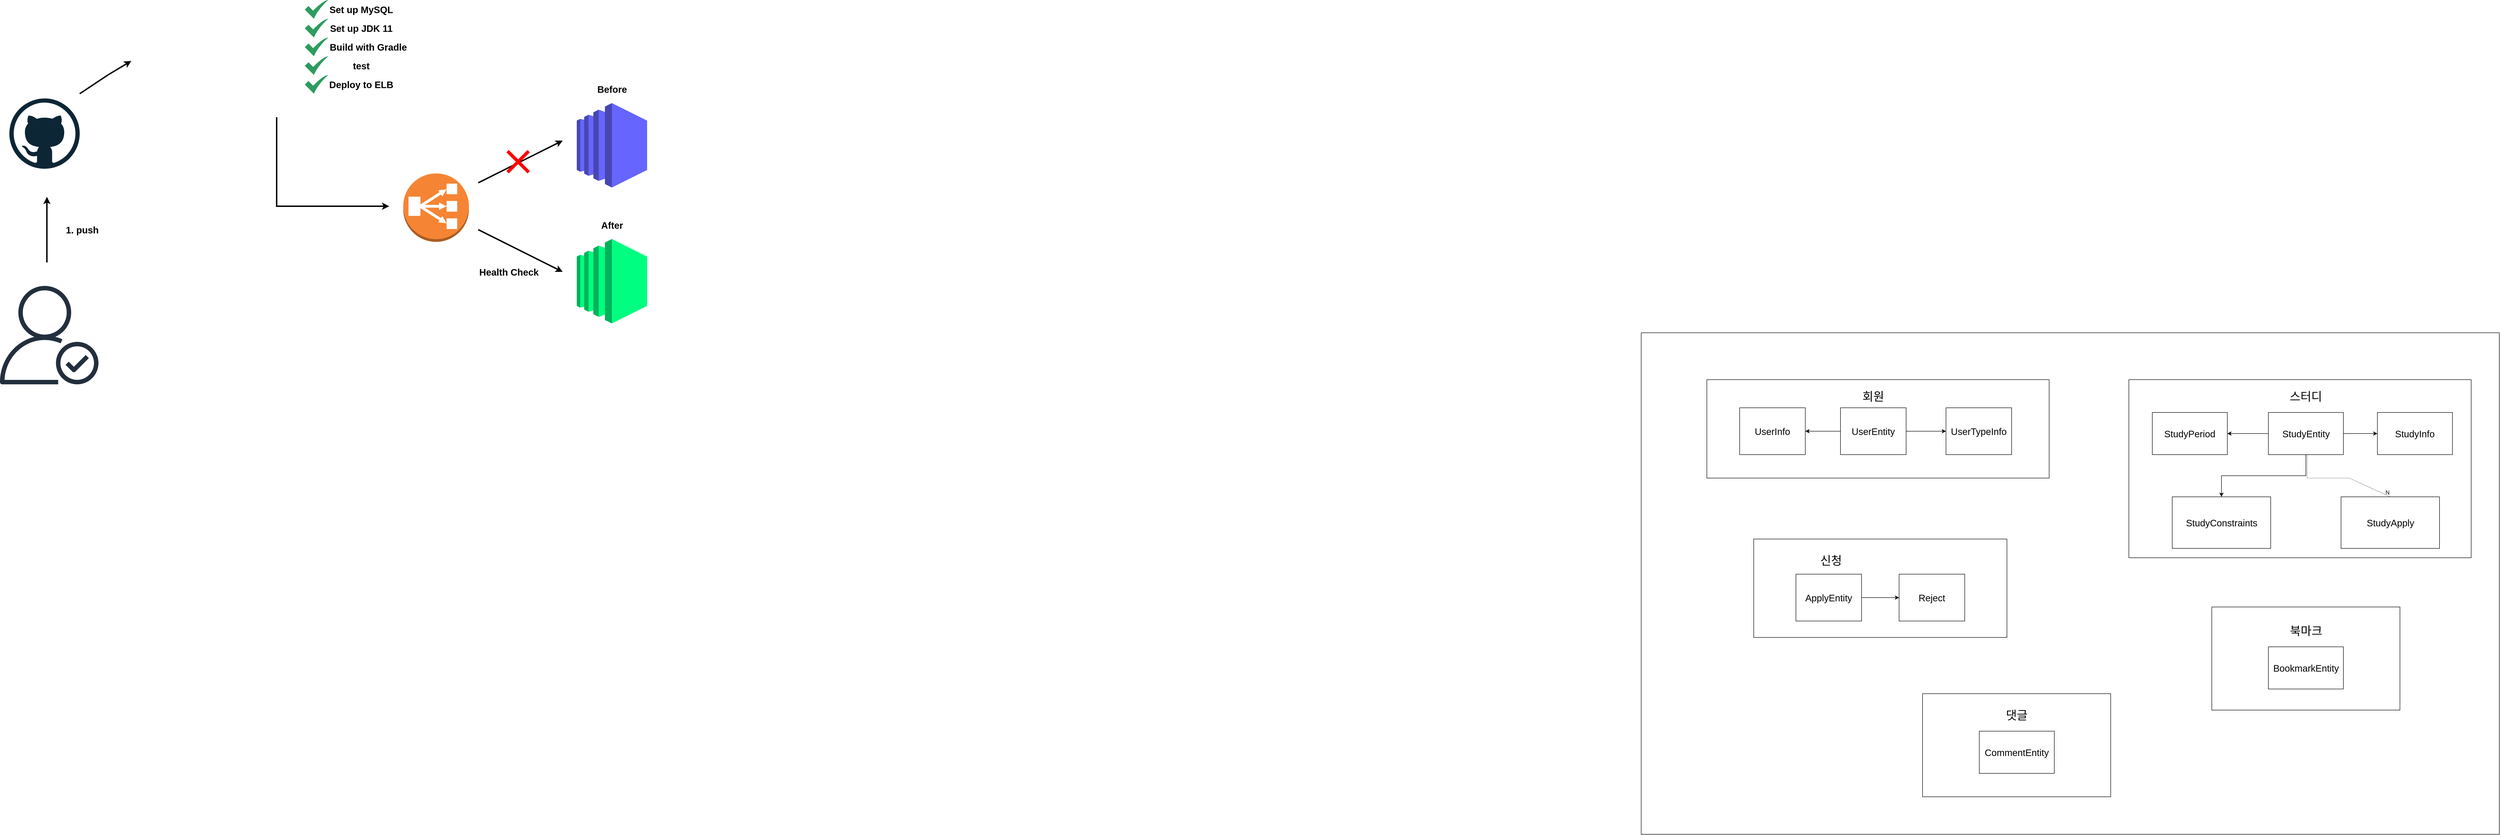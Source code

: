 <mxfile version="22.0.3" type="device">
  <diagram name="페이지-1" id="HBdmb8OwwCPauHme_gwu">
    <mxGraphModel dx="1823" dy="866" grid="1" gridSize="10" guides="1" tooltips="1" connect="1" arrows="1" fold="1" page="1" pageScale="1" pageWidth="3300" pageHeight="2339" math="0" shadow="0">
      <root>
        <mxCell id="0" />
        <mxCell id="1" parent="0" />
        <mxCell id="gTSAeUlIlGLlMlg6lDu9-1" value="" style="sketch=0;outlineConnect=0;fontColor=#232F3E;gradientColor=none;fillColor=#232F3D;strokeColor=none;dashed=0;verticalLabelPosition=bottom;verticalAlign=top;align=center;html=1;fontSize=12;fontStyle=0;aspect=fixed;pointerEvents=1;shape=mxgraph.aws4.authenticated_user;" parent="1" vertex="1">
          <mxGeometry x="60" y="670" width="210" height="210" as="geometry" />
        </mxCell>
        <mxCell id="gTSAeUlIlGLlMlg6lDu9-2" value="" style="endArrow=classic;html=1;rounded=0;strokeWidth=3;" parent="1" edge="1">
          <mxGeometry width="50" height="50" relative="1" as="geometry">
            <mxPoint x="160" y="620" as="sourcePoint" />
            <mxPoint x="160" y="480" as="targetPoint" />
          </mxGeometry>
        </mxCell>
        <mxCell id="gTSAeUlIlGLlMlg6lDu9-3" value="&lt;font style=&quot;font-size: 20px;&quot;&gt;&lt;b&gt;1. push&lt;/b&gt;&lt;/font&gt;" style="text;html=1;align=center;verticalAlign=middle;resizable=0;points=[];autosize=1;strokeColor=none;fillColor=none;" parent="1" vertex="1">
          <mxGeometry x="190" y="530" width="90" height="40" as="geometry" />
        </mxCell>
        <mxCell id="gTSAeUlIlGLlMlg6lDu9-4" value="" style="dashed=0;outlineConnect=0;html=1;align=center;labelPosition=center;verticalLabelPosition=bottom;verticalAlign=top;shape=mxgraph.weblogos.github" parent="1" vertex="1">
          <mxGeometry x="80" y="270" width="150" height="150" as="geometry" />
        </mxCell>
        <mxCell id="gTSAeUlIlGLlMlg6lDu9-7" value="" style="endArrow=classic;html=1;rounded=0;strokeWidth=3;" parent="1" edge="1">
          <mxGeometry width="50" height="50" relative="1" as="geometry">
            <mxPoint x="230" y="260" as="sourcePoint" />
            <mxPoint x="340" y="190" as="targetPoint" />
            <Array as="points">
              <mxPoint x="290" y="220" />
            </Array>
          </mxGeometry>
        </mxCell>
        <mxCell id="gTSAeUlIlGLlMlg6lDu9-16" value="" style="shape=image;verticalLabelPosition=bottom;labelBackgroundColor=default;verticalAlign=top;aspect=fixed;imageAspect=0;image=https://velog.velcdn.com/images/rolroralra/post/37eab7e3-cd6b-46f9-a6ef-2168f33f05ec/image.png;" parent="1" vertex="1">
          <mxGeometry x="380" y="60" width="292.27" height="220" as="geometry" />
        </mxCell>
        <mxCell id="gTSAeUlIlGLlMlg6lDu9-17" value="" style="sketch=0;html=1;aspect=fixed;strokeColor=none;shadow=0;align=center;fillColor=#2D9C5E;verticalAlign=top;labelPosition=center;verticalLabelPosition=bottom;shape=mxgraph.gcp2.check" parent="1" vertex="1">
          <mxGeometry x="710" y="60" width="50" height="40" as="geometry" />
        </mxCell>
        <mxCell id="gTSAeUlIlGLlMlg6lDu9-18" value="&lt;font style=&quot;font-size: 20px;&quot;&gt;&lt;b&gt;Set up MySQL&lt;/b&gt;&lt;/font&gt;" style="text;html=1;align=center;verticalAlign=middle;resizable=0;points=[];autosize=1;strokeColor=none;fillColor=none;" parent="1" vertex="1">
          <mxGeometry x="750" y="60" width="160" height="40" as="geometry" />
        </mxCell>
        <mxCell id="gTSAeUlIlGLlMlg6lDu9-19" value="" style="sketch=0;html=1;aspect=fixed;strokeColor=none;shadow=0;align=center;fillColor=#2D9C5E;verticalAlign=top;labelPosition=center;verticalLabelPosition=bottom;shape=mxgraph.gcp2.check" parent="1" vertex="1">
          <mxGeometry x="710" y="100" width="50" height="40" as="geometry" />
        </mxCell>
        <mxCell id="gTSAeUlIlGLlMlg6lDu9-20" value="&lt;font style=&quot;font-size: 20px;&quot;&gt;&lt;b&gt;Set up JDK 11&lt;/b&gt;&lt;/font&gt;" style="text;html=1;align=center;verticalAlign=middle;resizable=0;points=[];autosize=1;strokeColor=none;fillColor=none;" parent="1" vertex="1">
          <mxGeometry x="750" y="100" width="160" height="40" as="geometry" />
        </mxCell>
        <mxCell id="gTSAeUlIlGLlMlg6lDu9-21" value="" style="sketch=0;html=1;aspect=fixed;strokeColor=none;shadow=0;align=center;fillColor=#2D9C5E;verticalAlign=top;labelPosition=center;verticalLabelPosition=bottom;shape=mxgraph.gcp2.check" parent="1" vertex="1">
          <mxGeometry x="710" y="140" width="50" height="40" as="geometry" />
        </mxCell>
        <mxCell id="gTSAeUlIlGLlMlg6lDu9-22" value="&lt;span style=&quot;font-size: 20px;&quot;&gt;&lt;b&gt;Build with Gradle&lt;/b&gt;&lt;/span&gt;" style="text;html=1;align=center;verticalAlign=middle;resizable=0;points=[];autosize=1;strokeColor=none;fillColor=none;" parent="1" vertex="1">
          <mxGeometry x="750" y="140" width="190" height="40" as="geometry" />
        </mxCell>
        <mxCell id="gTSAeUlIlGLlMlg6lDu9-23" value="" style="sketch=0;html=1;aspect=fixed;strokeColor=none;shadow=0;align=center;fillColor=#2D9C5E;verticalAlign=top;labelPosition=center;verticalLabelPosition=bottom;shape=mxgraph.gcp2.check" parent="1" vertex="1">
          <mxGeometry x="710" y="180" width="50" height="40" as="geometry" />
        </mxCell>
        <mxCell id="gTSAeUlIlGLlMlg6lDu9-24" value="&lt;span style=&quot;font-size: 20px;&quot;&gt;&lt;b&gt;test&lt;/b&gt;&lt;/span&gt;" style="text;html=1;align=center;verticalAlign=middle;resizable=0;points=[];autosize=1;strokeColor=none;fillColor=none;" parent="1" vertex="1">
          <mxGeometry x="800" y="180" width="60" height="40" as="geometry" />
        </mxCell>
        <mxCell id="gTSAeUlIlGLlMlg6lDu9-25" value="" style="sketch=0;html=1;aspect=fixed;strokeColor=none;shadow=0;align=center;fillColor=#2D9C5E;verticalAlign=top;labelPosition=center;verticalLabelPosition=bottom;shape=mxgraph.gcp2.check" parent="1" vertex="1">
          <mxGeometry x="710" y="220" width="50" height="40" as="geometry" />
        </mxCell>
        <mxCell id="gTSAeUlIlGLlMlg6lDu9-26" value="&lt;font style=&quot;font-size: 20px;&quot;&gt;&lt;b&gt;Deploy to ELB&lt;/b&gt;&lt;/font&gt;" style="text;html=1;align=center;verticalAlign=middle;resizable=0;points=[];autosize=1;strokeColor=none;fillColor=none;" parent="1" vertex="1">
          <mxGeometry x="750" y="220" width="160" height="40" as="geometry" />
        </mxCell>
        <mxCell id="gTSAeUlIlGLlMlg6lDu9-29" value="" style="outlineConnect=0;dashed=0;verticalLabelPosition=bottom;verticalAlign=top;align=center;html=1;shape=mxgraph.aws3.classic_load_balancer;fillColor=#F58534;gradientColor=none;" parent="1" vertex="1">
          <mxGeometry x="920" y="430" width="140" height="146" as="geometry" />
        </mxCell>
        <mxCell id="gTSAeUlIlGLlMlg6lDu9-31" value="" style="outlineConnect=0;dashed=0;verticalLabelPosition=bottom;verticalAlign=top;align=center;html=1;shape=mxgraph.aws3.ec2;fillColor=#6666FF;gradientColor=none;" parent="1" vertex="1">
          <mxGeometry x="1290" y="280" width="150" height="180" as="geometry" />
        </mxCell>
        <mxCell id="gTSAeUlIlGLlMlg6lDu9-32" value="" style="outlineConnect=0;dashed=0;verticalLabelPosition=bottom;verticalAlign=top;align=center;html=1;shape=mxgraph.aws3.ec2;fillColor=#00FF80;gradientColor=none;" parent="1" vertex="1">
          <mxGeometry x="1290" y="570" width="150" height="180" as="geometry" />
        </mxCell>
        <mxCell id="gTSAeUlIlGLlMlg6lDu9-33" value="" style="endArrow=classic;html=1;rounded=0;strokeWidth=3;" parent="1" edge="1">
          <mxGeometry width="50" height="50" relative="1" as="geometry">
            <mxPoint x="650" y="310" as="sourcePoint" />
            <mxPoint x="890" y="500" as="targetPoint" />
            <Array as="points">
              <mxPoint x="650" y="500" />
            </Array>
          </mxGeometry>
        </mxCell>
        <mxCell id="gTSAeUlIlGLlMlg6lDu9-34" value="" style="endArrow=classic;html=1;rounded=0;strokeWidth=3;" parent="1" edge="1">
          <mxGeometry width="50" height="50" relative="1" as="geometry">
            <mxPoint x="1080" y="450" as="sourcePoint" />
            <mxPoint x="1260" y="360" as="targetPoint" />
          </mxGeometry>
        </mxCell>
        <mxCell id="gTSAeUlIlGLlMlg6lDu9-35" value="" style="endArrow=classic;html=1;rounded=0;strokeWidth=3;" parent="1" edge="1">
          <mxGeometry width="50" height="50" relative="1" as="geometry">
            <mxPoint x="1080" y="550" as="sourcePoint" />
            <mxPoint x="1260" y="640" as="targetPoint" />
          </mxGeometry>
        </mxCell>
        <mxCell id="gTSAeUlIlGLlMlg6lDu9-36" value="&lt;font style=&quot;font-size: 20px;&quot;&gt;&lt;b&gt;Before&lt;/b&gt;&lt;/font&gt;" style="text;html=1;align=center;verticalAlign=middle;resizable=0;points=[];autosize=1;strokeColor=none;fillColor=none;" parent="1" vertex="1">
          <mxGeometry x="1320" y="230" width="90" height="40" as="geometry" />
        </mxCell>
        <mxCell id="gTSAeUlIlGLlMlg6lDu9-38" value="&lt;font style=&quot;font-size: 20px;&quot;&gt;&lt;b&gt;After&lt;/b&gt;&lt;/font&gt;" style="text;html=1;align=center;verticalAlign=middle;resizable=0;points=[];autosize=1;strokeColor=none;fillColor=none;" parent="1" vertex="1">
          <mxGeometry x="1330" y="520" width="70" height="40" as="geometry" />
        </mxCell>
        <mxCell id="gTSAeUlIlGLlMlg6lDu9-39" value="" style="shape=mxgraph.mockup.markup.redX;fillColor=#ff0000;html=1;shadow=0;whiteSpace=wrap;strokeColor=none;" parent="1" vertex="1">
          <mxGeometry x="1140" y="380" width="50" height="50" as="geometry" />
        </mxCell>
        <mxCell id="gTSAeUlIlGLlMlg6lDu9-41" value="&lt;font style=&quot;font-size: 20px;&quot;&gt;&lt;b&gt;Health Check&lt;/b&gt;&lt;/font&gt;" style="text;html=1;align=center;verticalAlign=middle;resizable=0;points=[];autosize=1;strokeColor=none;fillColor=none;" parent="1" vertex="1">
          <mxGeometry x="1070" y="620" width="150" height="40" as="geometry" />
        </mxCell>
        <mxCell id="VTklbOQuME8Q4YlGecQJ-2" value="" style="rounded=0;whiteSpace=wrap;html=1;" parent="1" vertex="1">
          <mxGeometry x="3700" y="870" width="730" height="210" as="geometry" />
        </mxCell>
        <mxCell id="HCpDRo3-8hgKoZs25jsG-1" style="edgeStyle=orthogonalEdgeStyle;rounded=0;orthogonalLoop=1;jettySize=auto;html=1;entryX=0;entryY=0.5;entryDx=0;entryDy=0;" parent="1" source="VTklbOQuME8Q4YlGecQJ-3" target="VTklbOQuME8Q4YlGecQJ-5" edge="1">
          <mxGeometry relative="1" as="geometry" />
        </mxCell>
        <mxCell id="HCpDRo3-8hgKoZs25jsG-2" style="edgeStyle=orthogonalEdgeStyle;rounded=0;orthogonalLoop=1;jettySize=auto;html=1;entryX=1;entryY=0.5;entryDx=0;entryDy=0;" parent="1" source="VTklbOQuME8Q4YlGecQJ-3" target="VTklbOQuME8Q4YlGecQJ-4" edge="1">
          <mxGeometry relative="1" as="geometry" />
        </mxCell>
        <mxCell id="VTklbOQuME8Q4YlGecQJ-4" value="&lt;span style=&quot;font-size: 20px;&quot;&gt;UserInfo&lt;/span&gt;" style="rounded=0;whiteSpace=wrap;html=1;" parent="1" vertex="1">
          <mxGeometry x="3770" y="930" width="140" height="100" as="geometry" />
        </mxCell>
        <mxCell id="VTklbOQuME8Q4YlGecQJ-5" value="&lt;span style=&quot;font-size: 20px;&quot;&gt;UserTypeInfo&lt;/span&gt;" style="rounded=0;whiteSpace=wrap;html=1;" parent="1" vertex="1">
          <mxGeometry x="4210" y="930" width="140" height="100" as="geometry" />
        </mxCell>
        <mxCell id="VTklbOQuME8Q4YlGecQJ-8" value="&lt;font style=&quot;font-size: 25px;&quot;&gt;회원&lt;/font&gt;" style="text;html=1;strokeColor=none;fillColor=none;align=center;verticalAlign=middle;whiteSpace=wrap;rounded=0;" parent="1" vertex="1">
          <mxGeometry x="4025" y="890" width="60" height="30" as="geometry" />
        </mxCell>
        <mxCell id="VTklbOQuME8Q4YlGecQJ-9" value="" style="swimlane;startSize=0;" parent="1" vertex="1">
          <mxGeometry x="3560" y="770" width="1830" height="1070" as="geometry" />
        </mxCell>
        <mxCell id="HCpDRo3-8hgKoZs25jsG-3" value="" style="rounded=0;whiteSpace=wrap;html=1;" parent="VTklbOQuME8Q4YlGecQJ-9" vertex="1">
          <mxGeometry x="1040" y="100" width="730" height="380" as="geometry" />
        </mxCell>
        <mxCell id="HCpDRo3-8hgKoZs25jsG-4" value="&lt;span style=&quot;font-size: 25px;&quot;&gt;스터디&lt;/span&gt;" style="text;html=1;strokeColor=none;fillColor=none;align=center;verticalAlign=middle;whiteSpace=wrap;rounded=0;" parent="VTklbOQuME8Q4YlGecQJ-9" vertex="1">
          <mxGeometry x="1375" y="120" width="85" height="30" as="geometry" />
        </mxCell>
        <mxCell id="VTklbOQuME8Q4YlGecQJ-3" value="&lt;font style=&quot;font-size: 20px;&quot;&gt;UserEntity&lt;/font&gt;" style="rounded=0;whiteSpace=wrap;html=1;" parent="VTklbOQuME8Q4YlGecQJ-9" vertex="1">
          <mxGeometry x="425" y="160" width="140" height="100" as="geometry" />
        </mxCell>
        <mxCell id="HCpDRo3-8hgKoZs25jsG-8" style="edgeStyle=orthogonalEdgeStyle;rounded=0;orthogonalLoop=1;jettySize=auto;html=1;" parent="VTklbOQuME8Q4YlGecQJ-9" source="HCpDRo3-8hgKoZs25jsG-6" target="HCpDRo3-8hgKoZs25jsG-7" edge="1">
          <mxGeometry relative="1" as="geometry" />
        </mxCell>
        <mxCell id="HCpDRo3-8hgKoZs25jsG-12" style="edgeStyle=orthogonalEdgeStyle;rounded=0;orthogonalLoop=1;jettySize=auto;html=1;" parent="VTklbOQuME8Q4YlGecQJ-9" source="HCpDRo3-8hgKoZs25jsG-6" target="HCpDRo3-8hgKoZs25jsG-11" edge="1">
          <mxGeometry relative="1" as="geometry" />
        </mxCell>
        <mxCell id="HCpDRo3-8hgKoZs25jsG-16" style="edgeStyle=orthogonalEdgeStyle;rounded=0;orthogonalLoop=1;jettySize=auto;html=1;" parent="VTklbOQuME8Q4YlGecQJ-9" source="HCpDRo3-8hgKoZs25jsG-6" target="HCpDRo3-8hgKoZs25jsG-10" edge="1">
          <mxGeometry relative="1" as="geometry" />
        </mxCell>
        <mxCell id="HCpDRo3-8hgKoZs25jsG-6" value="&lt;font style=&quot;font-size: 20px;&quot;&gt;StudyEntity&lt;/font&gt;" style="rounded=0;whiteSpace=wrap;html=1;" parent="VTklbOQuME8Q4YlGecQJ-9" vertex="1">
          <mxGeometry x="1337.5" y="170" width="160" height="90" as="geometry" />
        </mxCell>
        <mxCell id="HCpDRo3-8hgKoZs25jsG-7" value="&lt;span style=&quot;font-size: 20px;&quot;&gt;StudyInfo&lt;/span&gt;" style="rounded=0;whiteSpace=wrap;html=1;" parent="VTklbOQuME8Q4YlGecQJ-9" vertex="1">
          <mxGeometry x="1570" y="170" width="160" height="90" as="geometry" />
        </mxCell>
        <mxCell id="HCpDRo3-8hgKoZs25jsG-10" value="&lt;font style=&quot;font-size: 20px;&quot;&gt;StudyPeriod&lt;/font&gt;" style="rounded=0;whiteSpace=wrap;html=1;" parent="VTklbOQuME8Q4YlGecQJ-9" vertex="1">
          <mxGeometry x="1090" y="170" width="160" height="90" as="geometry" />
        </mxCell>
        <mxCell id="HCpDRo3-8hgKoZs25jsG-11" value="&lt;font style=&quot;font-size: 20px;&quot;&gt;StudyConstraints&lt;/font&gt;" style="rounded=0;whiteSpace=wrap;html=1;" parent="VTklbOQuME8Q4YlGecQJ-9" vertex="1">
          <mxGeometry x="1132.5" y="350" width="210" height="110" as="geometry" />
        </mxCell>
        <mxCell id="t9Zv72hSDwPWOwWvfBt_-5" value="" style="rounded=0;whiteSpace=wrap;html=1;" parent="VTklbOQuME8Q4YlGecQJ-9" vertex="1">
          <mxGeometry x="240" y="440" width="540" height="210" as="geometry" />
        </mxCell>
        <mxCell id="t9Zv72hSDwPWOwWvfBt_-6" value="&lt;span style=&quot;font-size: 25px;&quot;&gt;신청&lt;/span&gt;" style="text;html=1;strokeColor=none;fillColor=none;align=center;verticalAlign=middle;whiteSpace=wrap;rounded=0;" parent="VTklbOQuME8Q4YlGecQJ-9" vertex="1">
          <mxGeometry x="375" y="470" width="60" height="30" as="geometry" />
        </mxCell>
        <mxCell id="t9Zv72hSDwPWOwWvfBt_-7" value="" style="rounded=0;whiteSpace=wrap;html=1;" parent="VTklbOQuME8Q4YlGecQJ-9" vertex="1">
          <mxGeometry x="1216.88" y="585" width="401.25" height="220" as="geometry" />
        </mxCell>
        <mxCell id="t9Zv72hSDwPWOwWvfBt_-8" value="&lt;span style=&quot;font-size: 25px;&quot;&gt;북마크&lt;br&gt;&lt;/span&gt;" style="text;html=1;strokeColor=none;fillColor=none;align=center;verticalAlign=middle;whiteSpace=wrap;rounded=0;" parent="VTklbOQuME8Q4YlGecQJ-9" vertex="1">
          <mxGeometry x="1342.5" y="620" width="150" height="30" as="geometry" />
        </mxCell>
        <mxCell id="eEMho4w48xSsYF28XIhq-1" value="&lt;font style=&quot;font-size: 20px;&quot;&gt;BookmarkEntity&lt;/font&gt;" style="rounded=0;whiteSpace=wrap;html=1;" parent="VTklbOQuME8Q4YlGecQJ-9" vertex="1">
          <mxGeometry x="1337.5" y="670" width="160" height="90" as="geometry" />
        </mxCell>
        <mxCell id="eEMho4w48xSsYF28XIhq-5" value="" style="rounded=0;whiteSpace=wrap;html=1;" parent="VTklbOQuME8Q4YlGecQJ-9" vertex="1">
          <mxGeometry x="600" y="770" width="401.25" height="220" as="geometry" />
        </mxCell>
        <mxCell id="GDHLX_Jpw7uzm6C7sCiU-3" style="edgeStyle=orthogonalEdgeStyle;rounded=0;orthogonalLoop=1;jettySize=auto;html=1;" parent="VTklbOQuME8Q4YlGecQJ-9" source="GDHLX_Jpw7uzm6C7sCiU-1" target="GDHLX_Jpw7uzm6C7sCiU-2" edge="1">
          <mxGeometry relative="1" as="geometry" />
        </mxCell>
        <mxCell id="GDHLX_Jpw7uzm6C7sCiU-1" value="&lt;span style=&quot;font-size: 20px;&quot;&gt;ApplyEntity&lt;/span&gt;" style="rounded=0;whiteSpace=wrap;html=1;" parent="VTklbOQuME8Q4YlGecQJ-9" vertex="1">
          <mxGeometry x="330" y="515" width="140" height="100" as="geometry" />
        </mxCell>
        <mxCell id="GDHLX_Jpw7uzm6C7sCiU-2" value="&lt;span style=&quot;font-size: 20px;&quot;&gt;Reject&lt;/span&gt;" style="rounded=0;whiteSpace=wrap;html=1;" parent="VTklbOQuME8Q4YlGecQJ-9" vertex="1">
          <mxGeometry x="550" y="515" width="140" height="100" as="geometry" />
        </mxCell>
        <mxCell id="sduQu6NzHKf7POv0jJnV-1" value="&lt;span style=&quot;font-size: 20px;&quot;&gt;StudyApply&lt;/span&gt;" style="rounded=0;whiteSpace=wrap;html=1;" vertex="1" parent="VTklbOQuME8Q4YlGecQJ-9">
          <mxGeometry x="1492.5" y="350" width="210" height="110" as="geometry" />
        </mxCell>
        <mxCell id="sduQu6NzHKf7POv0jJnV-4" value="" style="endArrow=none;html=1;rounded=0;dashed=1;dashPattern=1 2;entryX=0.5;entryY=0;entryDx=0;entryDy=0;" edge="1" parent="VTklbOQuME8Q4YlGecQJ-9" target="sduQu6NzHKf7POv0jJnV-1">
          <mxGeometry relative="1" as="geometry">
            <mxPoint x="1420" y="260" as="sourcePoint" />
            <mxPoint x="1640" y="310" as="targetPoint" />
            <Array as="points">
              <mxPoint x="1420" y="310" />
              <mxPoint x="1510" y="310" />
            </Array>
          </mxGeometry>
        </mxCell>
        <mxCell id="sduQu6NzHKf7POv0jJnV-5" value="N" style="resizable=0;html=1;whiteSpace=wrap;align=right;verticalAlign=bottom;" connectable="0" vertex="1" parent="sduQu6NzHKf7POv0jJnV-4">
          <mxGeometry x="1" relative="1" as="geometry" />
        </mxCell>
        <mxCell id="eEMho4w48xSsYF28XIhq-3" value="&lt;span style=&quot;font-size: 25px;&quot;&gt;댓글&lt;/span&gt;" style="text;html=1;strokeColor=none;fillColor=none;align=center;verticalAlign=middle;whiteSpace=wrap;rounded=0;" parent="1" vertex="1">
          <mxGeometry x="4331" y="1570" width="60" height="30" as="geometry" />
        </mxCell>
        <mxCell id="eEMho4w48xSsYF28XIhq-4" value="&lt;font style=&quot;font-size: 20px;&quot;&gt;CommentEntity&lt;/font&gt;" style="rounded=0;whiteSpace=wrap;html=1;" parent="1" vertex="1">
          <mxGeometry x="4281" y="1620" width="160" height="90" as="geometry" />
        </mxCell>
      </root>
    </mxGraphModel>
  </diagram>
</mxfile>

